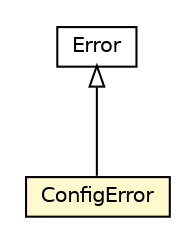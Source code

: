 #!/usr/local/bin/dot
#
# Class diagram 
# Generated by UMLGraph version 5.1 (http://www.umlgraph.org/)
#

digraph G {
	edge [fontname="Helvetica",fontsize=10,labelfontname="Helvetica",labelfontsize=10];
	node [fontname="Helvetica",fontsize=10,shape=plaintext];
	nodesep=0.25;
	ranksep=0.5;
	// pt.ist.fenixframework.ConfigError
	c23006 [label=<<table title="pt.ist.fenixframework.ConfigError" border="0" cellborder="1" cellspacing="0" cellpadding="2" port="p" bgcolor="lemonChiffon" href="./ConfigError.html">
		<tr><td><table border="0" cellspacing="0" cellpadding="1">
<tr><td align="center" balign="center"> ConfigError </td></tr>
		</table></td></tr>
		</table>>, fontname="Helvetica", fontcolor="black", fontsize=10.0];
	//pt.ist.fenixframework.ConfigError extends java.lang.Error
	c23350:p -> c23006:p [dir=back,arrowtail=empty];
	// java.lang.Error
	c23350 [label=<<table title="java.lang.Error" border="0" cellborder="1" cellspacing="0" cellpadding="2" port="p" href="http://java.sun.com/j2se/1.4.2/docs/api/java/lang/Error.html">
		<tr><td><table border="0" cellspacing="0" cellpadding="1">
<tr><td align="center" balign="center"> Error </td></tr>
		</table></td></tr>
		</table>>, fontname="Helvetica", fontcolor="black", fontsize=10.0];
}


